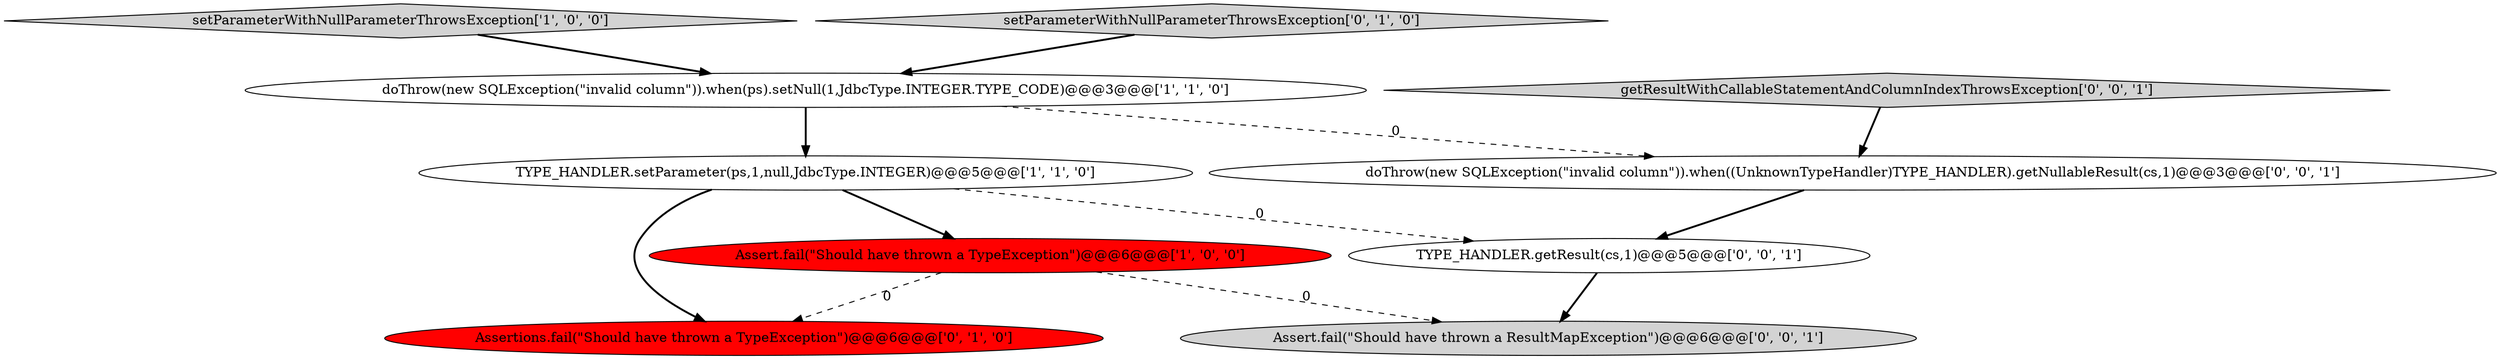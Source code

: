 digraph {
0 [style = filled, label = "TYPE_HANDLER.setParameter(ps,1,null,JdbcType.INTEGER)@@@5@@@['1', '1', '0']", fillcolor = white, shape = ellipse image = "AAA0AAABBB1BBB"];
2 [style = filled, label = "doThrow(new SQLException(\"invalid column\")).when(ps).setNull(1,JdbcType.INTEGER.TYPE_CODE)@@@3@@@['1', '1', '0']", fillcolor = white, shape = ellipse image = "AAA0AAABBB1BBB"];
6 [style = filled, label = "doThrow(new SQLException(\"invalid column\")).when((UnknownTypeHandler)TYPE_HANDLER).getNullableResult(cs,1)@@@3@@@['0', '0', '1']", fillcolor = white, shape = ellipse image = "AAA0AAABBB3BBB"];
7 [style = filled, label = "Assert.fail(\"Should have thrown a ResultMapException\")@@@6@@@['0', '0', '1']", fillcolor = lightgray, shape = ellipse image = "AAA0AAABBB3BBB"];
5 [style = filled, label = "Assertions.fail(\"Should have thrown a TypeException\")@@@6@@@['0', '1', '0']", fillcolor = red, shape = ellipse image = "AAA1AAABBB2BBB"];
9 [style = filled, label = "getResultWithCallableStatementAndColumnIndexThrowsException['0', '0', '1']", fillcolor = lightgray, shape = diamond image = "AAA0AAABBB3BBB"];
3 [style = filled, label = "setParameterWithNullParameterThrowsException['1', '0', '0']", fillcolor = lightgray, shape = diamond image = "AAA0AAABBB1BBB"];
8 [style = filled, label = "TYPE_HANDLER.getResult(cs,1)@@@5@@@['0', '0', '1']", fillcolor = white, shape = ellipse image = "AAA0AAABBB3BBB"];
1 [style = filled, label = "Assert.fail(\"Should have thrown a TypeException\")@@@6@@@['1', '0', '0']", fillcolor = red, shape = ellipse image = "AAA1AAABBB1BBB"];
4 [style = filled, label = "setParameterWithNullParameterThrowsException['0', '1', '0']", fillcolor = lightgray, shape = diamond image = "AAA0AAABBB2BBB"];
8->7 [style = bold, label=""];
0->8 [style = dashed, label="0"];
2->0 [style = bold, label=""];
4->2 [style = bold, label=""];
1->5 [style = dashed, label="0"];
1->7 [style = dashed, label="0"];
3->2 [style = bold, label=""];
0->1 [style = bold, label=""];
6->8 [style = bold, label=""];
9->6 [style = bold, label=""];
0->5 [style = bold, label=""];
2->6 [style = dashed, label="0"];
}
